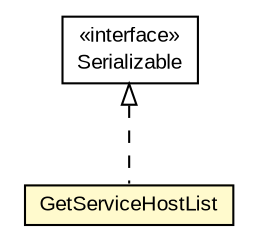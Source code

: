 #!/usr/local/bin/dot
#
# Class diagram 
# Generated by UMLGraph version R5_6-24-gf6e263 (http://www.umlgraph.org/)
#

digraph G {
	edge [fontname="arial",fontsize=10,labelfontname="arial",labelfontsize=10];
	node [fontname="arial",fontsize=10,shape=plaintext];
	nodesep=0.25;
	ranksep=0.5;
	// org.miloss.fgsms.services.interfaces.dataaccessservice.GetServiceHostList
	c239954 [label=<<table title="org.miloss.fgsms.services.interfaces.dataaccessservice.GetServiceHostList" border="0" cellborder="1" cellspacing="0" cellpadding="2" port="p" bgcolor="lemonChiffon" href="./GetServiceHostList.html">
		<tr><td><table border="0" cellspacing="0" cellpadding="1">
<tr><td align="center" balign="center"> GetServiceHostList </td></tr>
		</table></td></tr>
		</table>>, URL="./GetServiceHostList.html", fontname="arial", fontcolor="black", fontsize=10.0];
	//org.miloss.fgsms.services.interfaces.dataaccessservice.GetServiceHostList implements java.io.Serializable
	c240500:p -> c239954:p [dir=back,arrowtail=empty,style=dashed];
	// java.io.Serializable
	c240500 [label=<<table title="java.io.Serializable" border="0" cellborder="1" cellspacing="0" cellpadding="2" port="p" href="http://java.sun.com/j2se/1.4.2/docs/api/java/io/Serializable.html">
		<tr><td><table border="0" cellspacing="0" cellpadding="1">
<tr><td align="center" balign="center"> &#171;interface&#187; </td></tr>
<tr><td align="center" balign="center"> Serializable </td></tr>
		</table></td></tr>
		</table>>, URL="http://java.sun.com/j2se/1.4.2/docs/api/java/io/Serializable.html", fontname="arial", fontcolor="black", fontsize=10.0];
}

